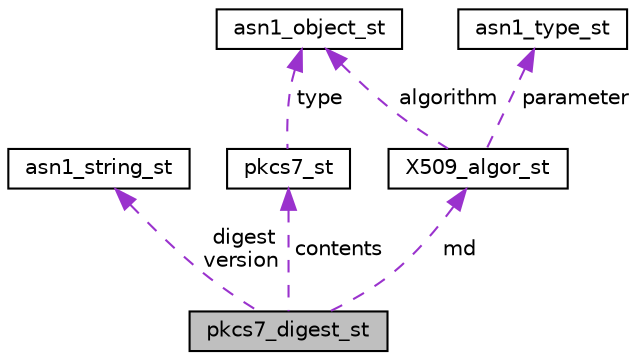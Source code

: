 digraph "pkcs7_digest_st"
{
 // LATEX_PDF_SIZE
  edge [fontname="Helvetica",fontsize="10",labelfontname="Helvetica",labelfontsize="10"];
  node [fontname="Helvetica",fontsize="10",shape=record];
  Node1 [label="pkcs7_digest_st",height=0.2,width=0.4,color="black", fillcolor="grey75", style="filled", fontcolor="black",tooltip=" "];
  Node2 -> Node1 [dir="back",color="darkorchid3",fontsize="10",style="dashed",label=" digest\nversion" ,fontname="Helvetica"];
  Node2 [label="asn1_string_st",height=0.2,width=0.4,color="black", fillcolor="white", style="filled",URL="$asn1_8h.html#structasn1__string__st",tooltip=" "];
  Node3 -> Node1 [dir="back",color="darkorchid3",fontsize="10",style="dashed",label=" contents" ,fontname="Helvetica"];
  Node3 [label="pkcs7_st",height=0.2,width=0.4,color="black", fillcolor="white", style="filled",URL="$pkcs7_8h.html#structpkcs7__st",tooltip=" "];
  Node4 -> Node3 [dir="back",color="darkorchid3",fontsize="10",style="dashed",label=" type" ,fontname="Helvetica"];
  Node4 [label="asn1_object_st",height=0.2,width=0.4,color="black", fillcolor="white", style="filled",URL="$asn1_8h.html#structasn1__object__st",tooltip=" "];
  Node5 -> Node1 [dir="back",color="darkorchid3",fontsize="10",style="dashed",label=" md" ,fontname="Helvetica"];
  Node5 [label="X509_algor_st",height=0.2,width=0.4,color="black", fillcolor="white", style="filled",URL="$x509_8h.html#struct_x509__algor__st",tooltip=" "];
  Node4 -> Node5 [dir="back",color="darkorchid3",fontsize="10",style="dashed",label=" algorithm" ,fontname="Helvetica"];
  Node6 -> Node5 [dir="back",color="darkorchid3",fontsize="10",style="dashed",label=" parameter" ,fontname="Helvetica"];
  Node6 [label="asn1_type_st",height=0.2,width=0.4,color="black", fillcolor="white", style="filled",URL="$asn1_8h.html#structasn1__type__st",tooltip=" "];
}
